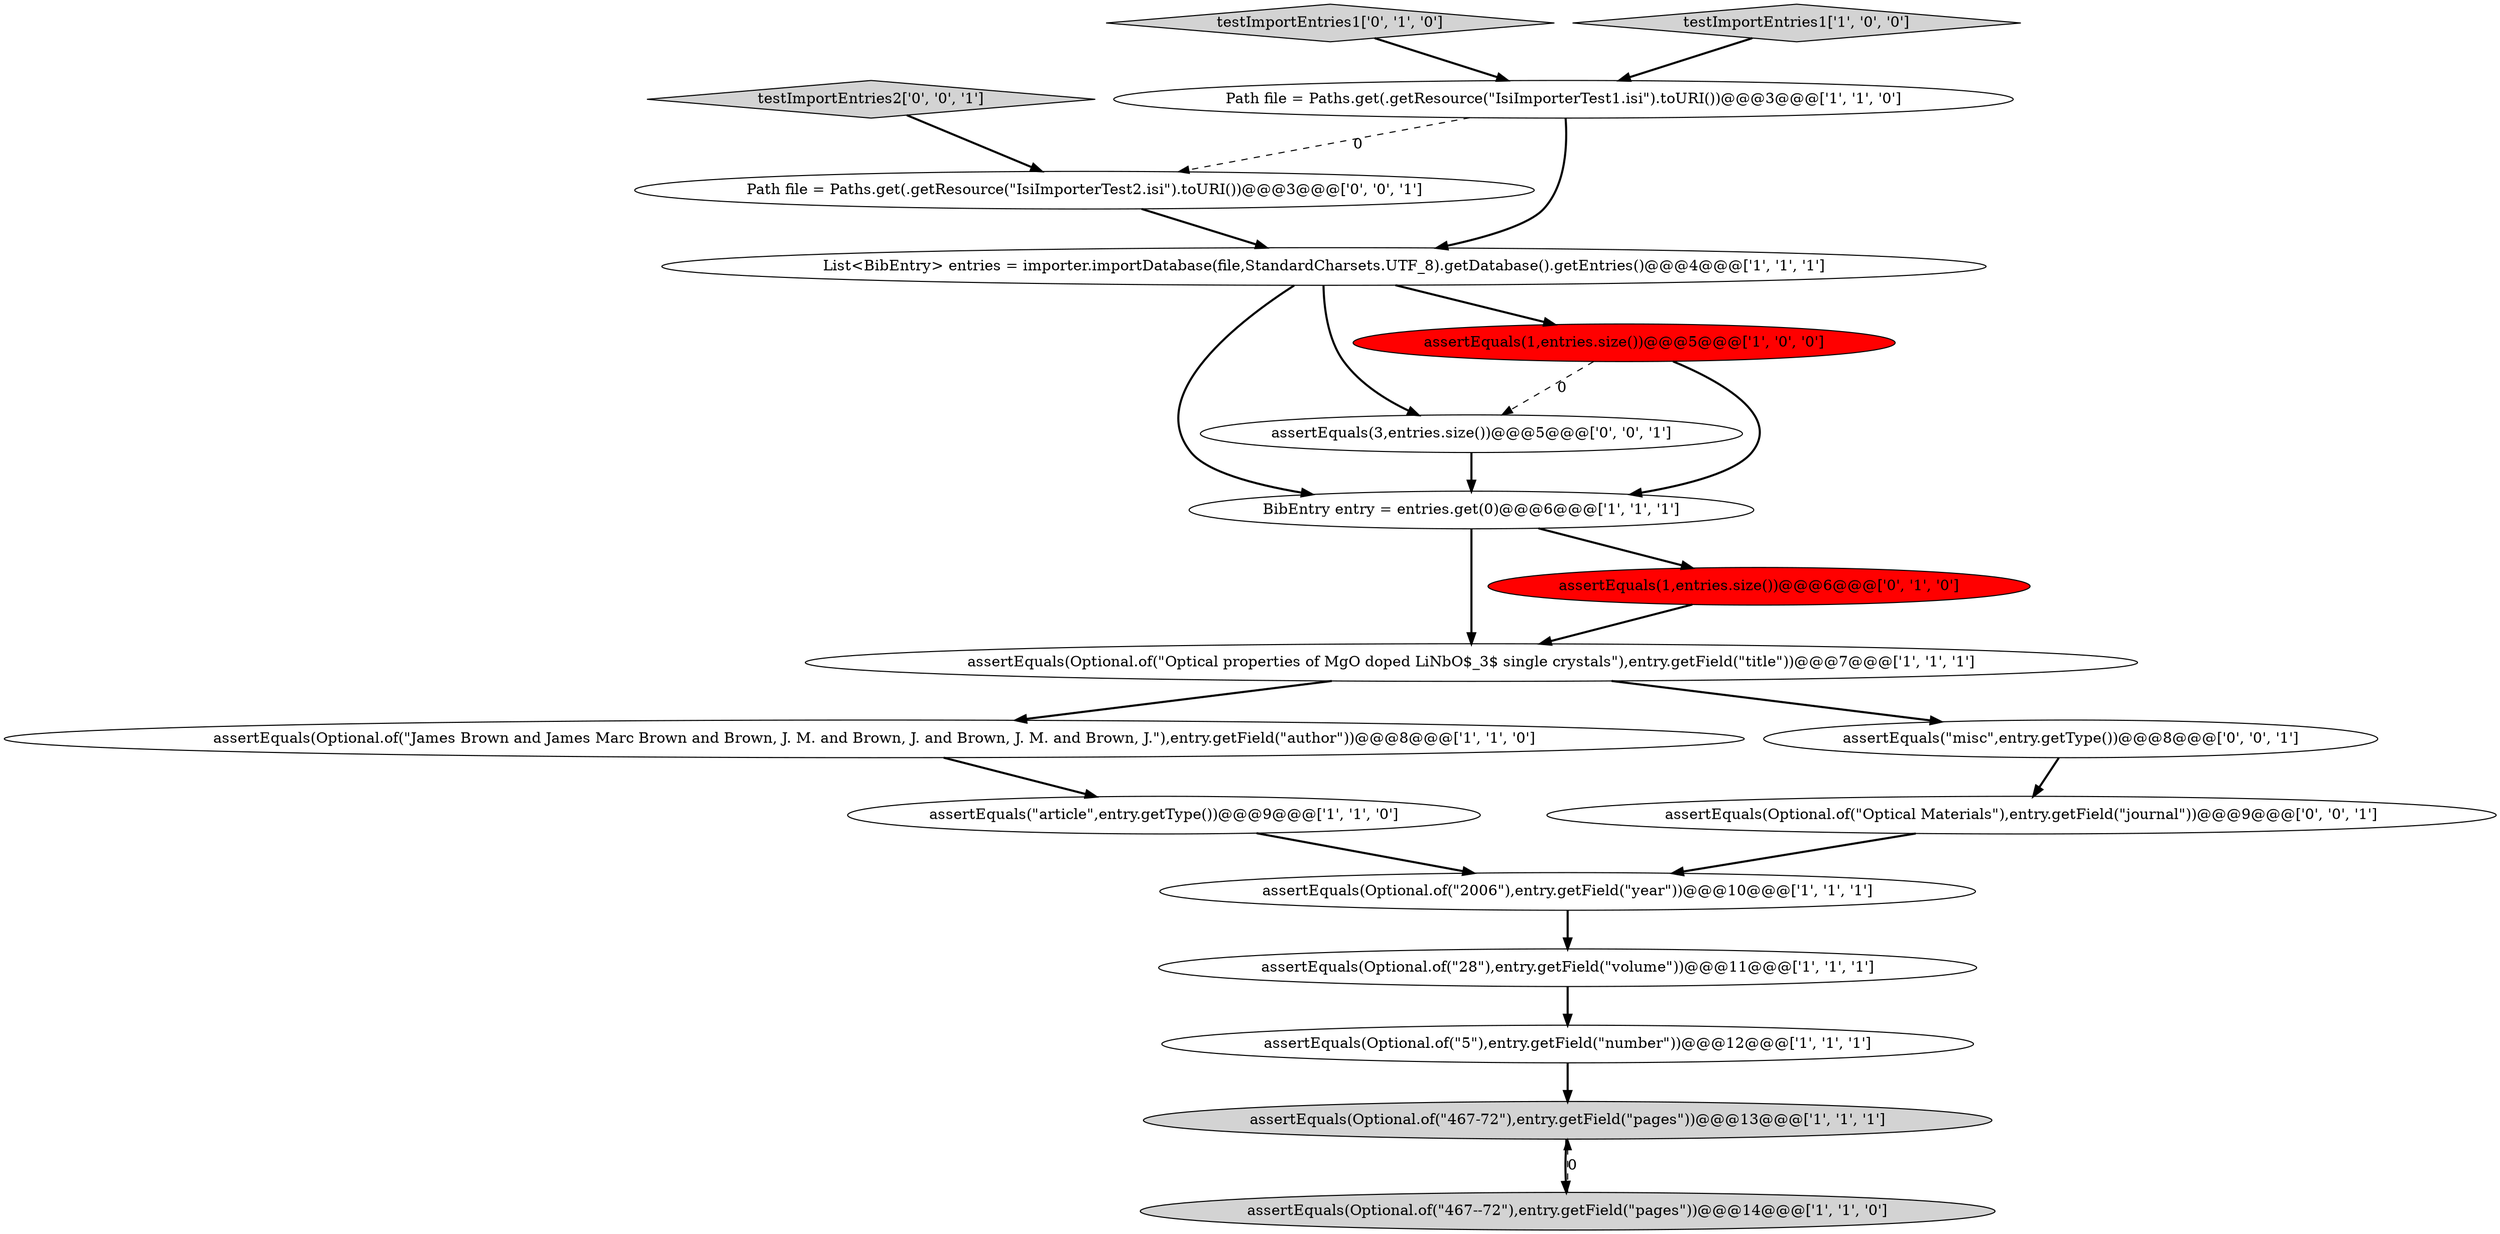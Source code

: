 digraph {
11 [style = filled, label = "assertEquals(Optional.of(\"James Brown and James Marc Brown and Brown, J. M. and Brown, J. and Brown, J. M. and Brown, J.\"),entry.getField(\"author\"))@@@8@@@['1', '1', '0']", fillcolor = white, shape = ellipse image = "AAA0AAABBB1BBB"];
14 [style = filled, label = "testImportEntries1['0', '1', '0']", fillcolor = lightgray, shape = diamond image = "AAA0AAABBB2BBB"];
18 [style = filled, label = "assertEquals(3,entries.size())@@@5@@@['0', '0', '1']", fillcolor = white, shape = ellipse image = "AAA0AAABBB3BBB"];
10 [style = filled, label = "Path file = Paths.get(.getResource(\"IsiImporterTest1.isi\").toURI())@@@3@@@['1', '1', '0']", fillcolor = white, shape = ellipse image = "AAA0AAABBB1BBB"];
12 [style = filled, label = "List<BibEntry> entries = importer.importDatabase(file,StandardCharsets.UTF_8).getDatabase().getEntries()@@@4@@@['1', '1', '1']", fillcolor = white, shape = ellipse image = "AAA0AAABBB1BBB"];
3 [style = filled, label = "assertEquals(Optional.of(\"5\"),entry.getField(\"number\"))@@@12@@@['1', '1', '1']", fillcolor = white, shape = ellipse image = "AAA0AAABBB1BBB"];
6 [style = filled, label = "assertEquals(Optional.of(\"Optical properties of MgO doped LiNbO$_3$ single crystals\"),entry.getField(\"title\"))@@@7@@@['1', '1', '1']", fillcolor = white, shape = ellipse image = "AAA0AAABBB1BBB"];
15 [style = filled, label = "assertEquals(\"misc\",entry.getType())@@@8@@@['0', '0', '1']", fillcolor = white, shape = ellipse image = "AAA0AAABBB3BBB"];
2 [style = filled, label = "testImportEntries1['1', '0', '0']", fillcolor = lightgray, shape = diamond image = "AAA0AAABBB1BBB"];
0 [style = filled, label = "assertEquals(Optional.of(\"2006\"),entry.getField(\"year\"))@@@10@@@['1', '1', '1']", fillcolor = white, shape = ellipse image = "AAA0AAABBB1BBB"];
5 [style = filled, label = "BibEntry entry = entries.get(0)@@@6@@@['1', '1', '1']", fillcolor = white, shape = ellipse image = "AAA0AAABBB1BBB"];
8 [style = filled, label = "assertEquals(\"article\",entry.getType())@@@9@@@['1', '1', '0']", fillcolor = white, shape = ellipse image = "AAA0AAABBB1BBB"];
1 [style = filled, label = "assertEquals(Optional.of(\"467-72\"),entry.getField(\"pages\"))@@@13@@@['1', '1', '1']", fillcolor = lightgray, shape = ellipse image = "AAA0AAABBB1BBB"];
19 [style = filled, label = "Path file = Paths.get(.getResource(\"IsiImporterTest2.isi\").toURI())@@@3@@@['0', '0', '1']", fillcolor = white, shape = ellipse image = "AAA0AAABBB3BBB"];
9 [style = filled, label = "assertEquals(Optional.of(\"467--72\"),entry.getField(\"pages\"))@@@14@@@['1', '1', '0']", fillcolor = lightgray, shape = ellipse image = "AAA0AAABBB1BBB"];
4 [style = filled, label = "assertEquals(1,entries.size())@@@5@@@['1', '0', '0']", fillcolor = red, shape = ellipse image = "AAA1AAABBB1BBB"];
7 [style = filled, label = "assertEquals(Optional.of(\"28\"),entry.getField(\"volume\"))@@@11@@@['1', '1', '1']", fillcolor = white, shape = ellipse image = "AAA0AAABBB1BBB"];
13 [style = filled, label = "assertEquals(1,entries.size())@@@6@@@['0', '1', '0']", fillcolor = red, shape = ellipse image = "AAA1AAABBB2BBB"];
17 [style = filled, label = "assertEquals(Optional.of(\"Optical Materials\"),entry.getField(\"journal\"))@@@9@@@['0', '0', '1']", fillcolor = white, shape = ellipse image = "AAA0AAABBB3BBB"];
16 [style = filled, label = "testImportEntries2['0', '0', '1']", fillcolor = lightgray, shape = diamond image = "AAA0AAABBB3BBB"];
4->18 [style = dashed, label="0"];
12->5 [style = bold, label=""];
3->1 [style = bold, label=""];
19->12 [style = bold, label=""];
10->19 [style = dashed, label="0"];
14->10 [style = bold, label=""];
16->19 [style = bold, label=""];
2->10 [style = bold, label=""];
7->3 [style = bold, label=""];
6->15 [style = bold, label=""];
1->9 [style = bold, label=""];
0->7 [style = bold, label=""];
9->1 [style = dashed, label="0"];
8->0 [style = bold, label=""];
15->17 [style = bold, label=""];
17->0 [style = bold, label=""];
5->6 [style = bold, label=""];
12->4 [style = bold, label=""];
10->12 [style = bold, label=""];
18->5 [style = bold, label=""];
6->11 [style = bold, label=""];
5->13 [style = bold, label=""];
12->18 [style = bold, label=""];
11->8 [style = bold, label=""];
13->6 [style = bold, label=""];
4->5 [style = bold, label=""];
}
